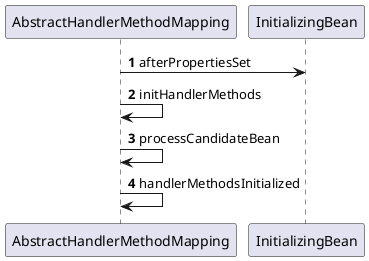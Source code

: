 @startuml
'https://plantuml.com/sequence-diagram

autonumber
AbstractHandlerMethodMapping -> InitializingBean: afterPropertiesSet
AbstractHandlerMethodMapping -> AbstractHandlerMethodMapping: initHandlerMethods
AbstractHandlerMethodMapping -> AbstractHandlerMethodMapping: processCandidateBean
AbstractHandlerMethodMapping -> AbstractHandlerMethodMapping: handlerMethodsInitialized
@enduml
